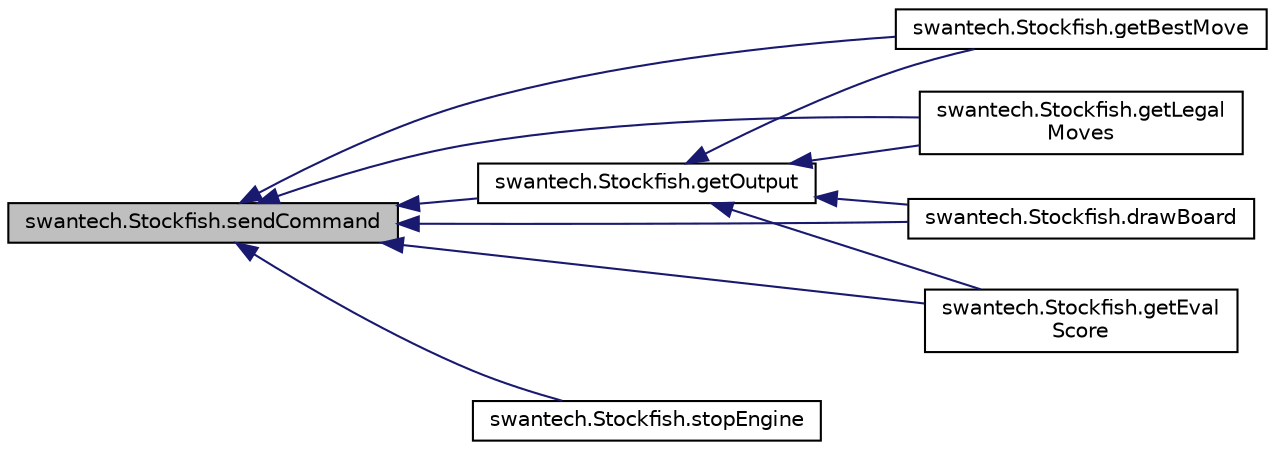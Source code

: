 digraph "swantech.Stockfish.sendCommand"
{
  edge [fontname="Helvetica",fontsize="10",labelfontname="Helvetica",labelfontsize="10"];
  node [fontname="Helvetica",fontsize="10",shape=record];
  rankdir="LR";
  Node1 [label="swantech.Stockfish.sendCommand",height=0.2,width=0.4,color="black", fillcolor="grey75", style="filled", fontcolor="black"];
  Node1 -> Node2 [dir="back",color="midnightblue",fontsize="10",style="solid",fontname="Helvetica"];
  Node2 [label="swantech.Stockfish.getOutput",height=0.2,width=0.4,color="black", fillcolor="white", style="filled",URL="$classswantech_1_1_stockfish.html#ae3766542f6513e9108d6e9ac0f6ea26b"];
  Node2 -> Node3 [dir="back",color="midnightblue",fontsize="10",style="solid",fontname="Helvetica"];
  Node3 [label="swantech.Stockfish.getBestMove",height=0.2,width=0.4,color="black", fillcolor="white", style="filled",URL="$classswantech_1_1_stockfish.html#ab07795178cafa2c3f267ea274f4937be"];
  Node2 -> Node4 [dir="back",color="midnightblue",fontsize="10",style="solid",fontname="Helvetica"];
  Node4 [label="swantech.Stockfish.getLegal\lMoves",height=0.2,width=0.4,color="black", fillcolor="white", style="filled",URL="$classswantech_1_1_stockfish.html#a3e4c08a813a401dad9c0a8d98930beb0"];
  Node2 -> Node5 [dir="back",color="midnightblue",fontsize="10",style="solid",fontname="Helvetica"];
  Node5 [label="swantech.Stockfish.drawBoard",height=0.2,width=0.4,color="black", fillcolor="white", style="filled",URL="$classswantech_1_1_stockfish.html#a15ce41395a20cc5be33df45b527de904"];
  Node2 -> Node6 [dir="back",color="midnightblue",fontsize="10",style="solid",fontname="Helvetica"];
  Node6 [label="swantech.Stockfish.getEval\lScore",height=0.2,width=0.4,color="black", fillcolor="white", style="filled",URL="$classswantech_1_1_stockfish.html#ad7bf5b45f2fe6b4d60827c734f509a65"];
  Node1 -> Node3 [dir="back",color="midnightblue",fontsize="10",style="solid",fontname="Helvetica"];
  Node1 -> Node7 [dir="back",color="midnightblue",fontsize="10",style="solid",fontname="Helvetica"];
  Node7 [label="swantech.Stockfish.stopEngine",height=0.2,width=0.4,color="black", fillcolor="white", style="filled",URL="$classswantech_1_1_stockfish.html#af97e469fd321bac056aed5251caa7284"];
  Node1 -> Node4 [dir="back",color="midnightblue",fontsize="10",style="solid",fontname="Helvetica"];
  Node1 -> Node5 [dir="back",color="midnightblue",fontsize="10",style="solid",fontname="Helvetica"];
  Node1 -> Node6 [dir="back",color="midnightblue",fontsize="10",style="solid",fontname="Helvetica"];
}
